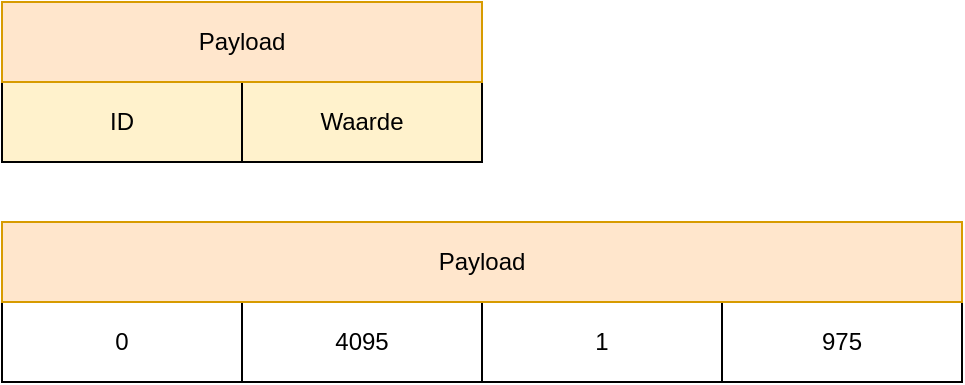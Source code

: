 <mxfile version="14.6.13"><diagram id="AkmtvV5jjfA8tzI1G9Yg" name="Page-1"><mxGraphModel dx="813" dy="443" grid="1" gridSize="10" guides="1" tooltips="1" connect="1" arrows="1" fold="1" page="1" pageScale="1" pageWidth="850" pageHeight="1100" math="0" shadow="0"><root><mxCell id="0"/><mxCell id="1" parent="0"/><mxCell id="kiPONnA7gx_E3Nge9itx-2" value="ID" style="rounded=0;whiteSpace=wrap;html=1;fillColor=#fff2cc;" vertex="1" parent="1"><mxGeometry x="120" y="270" width="120" height="40" as="geometry"/></mxCell><mxCell id="kiPONnA7gx_E3Nge9itx-3" value="Waarde" style="rounded=0;whiteSpace=wrap;html=1;fillColor=#fff2cc;" vertex="1" parent="1"><mxGeometry x="240" y="270" width="120" height="40" as="geometry"/></mxCell><mxCell id="kiPONnA7gx_E3Nge9itx-11" value="1" style="rounded=0;whiteSpace=wrap;html=1;" vertex="1" parent="1"><mxGeometry x="360" y="380" width="120" height="40" as="geometry"/></mxCell><mxCell id="kiPONnA7gx_E3Nge9itx-12" value="975" style="rounded=0;whiteSpace=wrap;html=1;" vertex="1" parent="1"><mxGeometry x="480" y="380" width="120" height="40" as="geometry"/></mxCell><mxCell id="kiPONnA7gx_E3Nge9itx-1" value="Payload" style="rounded=0;whiteSpace=wrap;html=1;fillColor=#ffe6cc;strokeColor=#d79b00;" vertex="1" parent="1"><mxGeometry x="120" y="230" width="240" height="40" as="geometry"/></mxCell><mxCell id="kiPONnA7gx_E3Nge9itx-8" value="0" style="rounded=0;whiteSpace=wrap;html=1;" vertex="1" parent="1"><mxGeometry x="120" y="380" width="120" height="40" as="geometry"/></mxCell><mxCell id="kiPONnA7gx_E3Nge9itx-9" value="4095" style="rounded=0;whiteSpace=wrap;html=1;" vertex="1" parent="1"><mxGeometry x="240" y="380" width="120" height="40" as="geometry"/></mxCell><mxCell id="kiPONnA7gx_E3Nge9itx-10" value="Payload" style="rounded=0;whiteSpace=wrap;html=1;fillColor=#ffe6cc;strokeColor=#d79b00;" vertex="1" parent="1"><mxGeometry x="120" y="340" width="480" height="40" as="geometry"/></mxCell></root></mxGraphModel></diagram></mxfile>